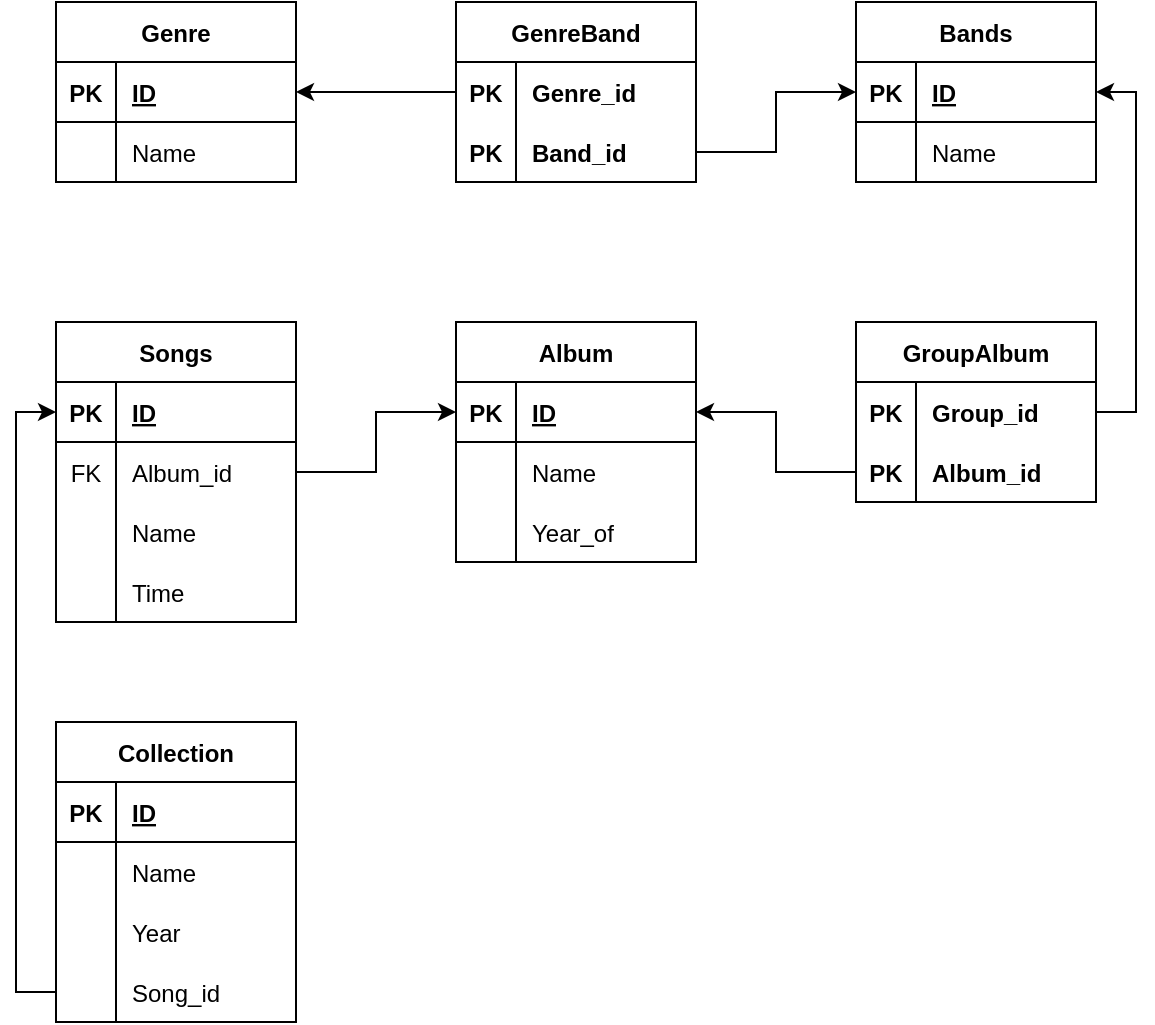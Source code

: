 <mxfile version="20.2.4" type="github">
  <diagram id="l0iuefv70OVA4eobAz2E" name="Страница 1">
    <mxGraphModel dx="1186" dy="719" grid="1" gridSize="10" guides="1" tooltips="1" connect="1" arrows="1" fold="1" page="1" pageScale="1" pageWidth="827" pageHeight="1169" math="0" shadow="0">
      <root>
        <mxCell id="0" />
        <mxCell id="1" parent="0" />
        <mxCell id="ydHX-FMQNErQ_iolHnqg-1" value="Genre" style="shape=table;startSize=30;container=1;collapsible=1;childLayout=tableLayout;fixedRows=1;rowLines=0;fontStyle=1;align=center;resizeLast=1;" parent="1" vertex="1">
          <mxGeometry x="100" y="80" width="120" height="90" as="geometry" />
        </mxCell>
        <mxCell id="ydHX-FMQNErQ_iolHnqg-2" value="" style="shape=tableRow;horizontal=0;startSize=0;swimlaneHead=0;swimlaneBody=0;fillColor=none;collapsible=0;dropTarget=0;points=[[0,0.5],[1,0.5]];portConstraint=eastwest;top=0;left=0;right=0;bottom=1;" parent="ydHX-FMQNErQ_iolHnqg-1" vertex="1">
          <mxGeometry y="30" width="120" height="30" as="geometry" />
        </mxCell>
        <mxCell id="ydHX-FMQNErQ_iolHnqg-3" value="PK" style="shape=partialRectangle;connectable=0;fillColor=none;top=0;left=0;bottom=0;right=0;fontStyle=1;overflow=hidden;" parent="ydHX-FMQNErQ_iolHnqg-2" vertex="1">
          <mxGeometry width="30" height="30" as="geometry">
            <mxRectangle width="30" height="30" as="alternateBounds" />
          </mxGeometry>
        </mxCell>
        <mxCell id="ydHX-FMQNErQ_iolHnqg-4" value="ID" style="shape=partialRectangle;connectable=0;fillColor=none;top=0;left=0;bottom=0;right=0;align=left;spacingLeft=6;fontStyle=5;overflow=hidden;" parent="ydHX-FMQNErQ_iolHnqg-2" vertex="1">
          <mxGeometry x="30" width="90" height="30" as="geometry">
            <mxRectangle width="90" height="30" as="alternateBounds" />
          </mxGeometry>
        </mxCell>
        <mxCell id="ydHX-FMQNErQ_iolHnqg-5" value="" style="shape=tableRow;horizontal=0;startSize=0;swimlaneHead=0;swimlaneBody=0;fillColor=none;collapsible=0;dropTarget=0;points=[[0,0.5],[1,0.5]];portConstraint=eastwest;top=0;left=0;right=0;bottom=0;" parent="ydHX-FMQNErQ_iolHnqg-1" vertex="1">
          <mxGeometry y="60" width="120" height="30" as="geometry" />
        </mxCell>
        <mxCell id="ydHX-FMQNErQ_iolHnqg-6" value="" style="shape=partialRectangle;connectable=0;fillColor=none;top=0;left=0;bottom=0;right=0;editable=1;overflow=hidden;" parent="ydHX-FMQNErQ_iolHnqg-5" vertex="1">
          <mxGeometry width="30" height="30" as="geometry">
            <mxRectangle width="30" height="30" as="alternateBounds" />
          </mxGeometry>
        </mxCell>
        <mxCell id="ydHX-FMQNErQ_iolHnqg-7" value="Name" style="shape=partialRectangle;connectable=0;fillColor=none;top=0;left=0;bottom=0;right=0;align=left;spacingLeft=6;overflow=hidden;" parent="ydHX-FMQNErQ_iolHnqg-5" vertex="1">
          <mxGeometry x="30" width="90" height="30" as="geometry">
            <mxRectangle width="90" height="30" as="alternateBounds" />
          </mxGeometry>
        </mxCell>
        <mxCell id="ydHX-FMQNErQ_iolHnqg-17" value="Bands" style="shape=table;startSize=30;container=1;collapsible=1;childLayout=tableLayout;fixedRows=1;rowLines=0;fontStyle=1;align=center;resizeLast=1;" parent="1" vertex="1">
          <mxGeometry x="500" y="80" width="120" height="90" as="geometry" />
        </mxCell>
        <mxCell id="ydHX-FMQNErQ_iolHnqg-18" value="" style="shape=tableRow;horizontal=0;startSize=0;swimlaneHead=0;swimlaneBody=0;fillColor=none;collapsible=0;dropTarget=0;points=[[0,0.5],[1,0.5]];portConstraint=eastwest;top=0;left=0;right=0;bottom=1;" parent="ydHX-FMQNErQ_iolHnqg-17" vertex="1">
          <mxGeometry y="30" width="120" height="30" as="geometry" />
        </mxCell>
        <mxCell id="ydHX-FMQNErQ_iolHnqg-19" value="PK" style="shape=partialRectangle;connectable=0;fillColor=none;top=0;left=0;bottom=0;right=0;fontStyle=1;overflow=hidden;" parent="ydHX-FMQNErQ_iolHnqg-18" vertex="1">
          <mxGeometry width="30" height="30" as="geometry">
            <mxRectangle width="30" height="30" as="alternateBounds" />
          </mxGeometry>
        </mxCell>
        <mxCell id="ydHX-FMQNErQ_iolHnqg-20" value="ID" style="shape=partialRectangle;connectable=0;fillColor=none;top=0;left=0;bottom=0;right=0;align=left;spacingLeft=6;fontStyle=5;overflow=hidden;" parent="ydHX-FMQNErQ_iolHnqg-18" vertex="1">
          <mxGeometry x="30" width="90" height="30" as="geometry">
            <mxRectangle width="90" height="30" as="alternateBounds" />
          </mxGeometry>
        </mxCell>
        <mxCell id="ydHX-FMQNErQ_iolHnqg-21" value="" style="shape=tableRow;horizontal=0;startSize=0;swimlaneHead=0;swimlaneBody=0;fillColor=none;collapsible=0;dropTarget=0;points=[[0,0.5],[1,0.5]];portConstraint=eastwest;top=0;left=0;right=0;bottom=0;" parent="ydHX-FMQNErQ_iolHnqg-17" vertex="1">
          <mxGeometry y="60" width="120" height="30" as="geometry" />
        </mxCell>
        <mxCell id="ydHX-FMQNErQ_iolHnqg-22" value="" style="shape=partialRectangle;connectable=0;fillColor=none;top=0;left=0;bottom=0;right=0;editable=1;overflow=hidden;" parent="ydHX-FMQNErQ_iolHnqg-21" vertex="1">
          <mxGeometry width="30" height="30" as="geometry">
            <mxRectangle width="30" height="30" as="alternateBounds" />
          </mxGeometry>
        </mxCell>
        <mxCell id="ydHX-FMQNErQ_iolHnqg-23" value="Name" style="shape=partialRectangle;connectable=0;fillColor=none;top=0;left=0;bottom=0;right=0;align=left;spacingLeft=6;overflow=hidden;" parent="ydHX-FMQNErQ_iolHnqg-21" vertex="1">
          <mxGeometry x="30" width="90" height="30" as="geometry">
            <mxRectangle width="90" height="30" as="alternateBounds" />
          </mxGeometry>
        </mxCell>
        <mxCell id="ydHX-FMQNErQ_iolHnqg-41" value="Album" style="shape=table;startSize=30;container=1;collapsible=1;childLayout=tableLayout;fixedRows=1;rowLines=0;fontStyle=1;align=center;resizeLast=1;" parent="1" vertex="1">
          <mxGeometry x="300" y="240" width="120" height="120" as="geometry" />
        </mxCell>
        <mxCell id="ydHX-FMQNErQ_iolHnqg-42" value="" style="shape=tableRow;horizontal=0;startSize=0;swimlaneHead=0;swimlaneBody=0;fillColor=none;collapsible=0;dropTarget=0;points=[[0,0.5],[1,0.5]];portConstraint=eastwest;top=0;left=0;right=0;bottom=1;" parent="ydHX-FMQNErQ_iolHnqg-41" vertex="1">
          <mxGeometry y="30" width="120" height="30" as="geometry" />
        </mxCell>
        <mxCell id="ydHX-FMQNErQ_iolHnqg-43" value="PK" style="shape=partialRectangle;connectable=0;fillColor=none;top=0;left=0;bottom=0;right=0;fontStyle=1;overflow=hidden;" parent="ydHX-FMQNErQ_iolHnqg-42" vertex="1">
          <mxGeometry width="30" height="30" as="geometry">
            <mxRectangle width="30" height="30" as="alternateBounds" />
          </mxGeometry>
        </mxCell>
        <mxCell id="ydHX-FMQNErQ_iolHnqg-44" value="ID" style="shape=partialRectangle;connectable=0;fillColor=none;top=0;left=0;bottom=0;right=0;align=left;spacingLeft=6;fontStyle=5;overflow=hidden;" parent="ydHX-FMQNErQ_iolHnqg-42" vertex="1">
          <mxGeometry x="30" width="90" height="30" as="geometry">
            <mxRectangle width="90" height="30" as="alternateBounds" />
          </mxGeometry>
        </mxCell>
        <mxCell id="ydHX-FMQNErQ_iolHnqg-48" value="" style="shape=tableRow;horizontal=0;startSize=0;swimlaneHead=0;swimlaneBody=0;fillColor=none;collapsible=0;dropTarget=0;points=[[0,0.5],[1,0.5]];portConstraint=eastwest;top=0;left=0;right=0;bottom=0;" parent="ydHX-FMQNErQ_iolHnqg-41" vertex="1">
          <mxGeometry y="60" width="120" height="30" as="geometry" />
        </mxCell>
        <mxCell id="ydHX-FMQNErQ_iolHnqg-49" value="" style="shape=partialRectangle;connectable=0;fillColor=none;top=0;left=0;bottom=0;right=0;editable=1;overflow=hidden;" parent="ydHX-FMQNErQ_iolHnqg-48" vertex="1">
          <mxGeometry width="30" height="30" as="geometry">
            <mxRectangle width="30" height="30" as="alternateBounds" />
          </mxGeometry>
        </mxCell>
        <mxCell id="ydHX-FMQNErQ_iolHnqg-50" value="Name" style="shape=partialRectangle;connectable=0;fillColor=none;top=0;left=0;bottom=0;right=0;align=left;spacingLeft=6;overflow=hidden;" parent="ydHX-FMQNErQ_iolHnqg-48" vertex="1">
          <mxGeometry x="30" width="90" height="30" as="geometry">
            <mxRectangle width="90" height="30" as="alternateBounds" />
          </mxGeometry>
        </mxCell>
        <mxCell id="ydHX-FMQNErQ_iolHnqg-51" value="" style="shape=tableRow;horizontal=0;startSize=0;swimlaneHead=0;swimlaneBody=0;fillColor=none;collapsible=0;dropTarget=0;points=[[0,0.5],[1,0.5]];portConstraint=eastwest;top=0;left=0;right=0;bottom=0;" parent="ydHX-FMQNErQ_iolHnqg-41" vertex="1">
          <mxGeometry y="90" width="120" height="30" as="geometry" />
        </mxCell>
        <mxCell id="ydHX-FMQNErQ_iolHnqg-52" value="" style="shape=partialRectangle;connectable=0;fillColor=none;top=0;left=0;bottom=0;right=0;editable=1;overflow=hidden;" parent="ydHX-FMQNErQ_iolHnqg-51" vertex="1">
          <mxGeometry width="30" height="30" as="geometry">
            <mxRectangle width="30" height="30" as="alternateBounds" />
          </mxGeometry>
        </mxCell>
        <mxCell id="ydHX-FMQNErQ_iolHnqg-53" value="Year_of" style="shape=partialRectangle;connectable=0;fillColor=none;top=0;left=0;bottom=0;right=0;align=left;spacingLeft=6;overflow=hidden;" parent="ydHX-FMQNErQ_iolHnqg-51" vertex="1">
          <mxGeometry x="30" width="90" height="30" as="geometry">
            <mxRectangle width="90" height="30" as="alternateBounds" />
          </mxGeometry>
        </mxCell>
        <mxCell id="bCSa903gJKRJftCzJ5z6-14" value="Songs" style="shape=table;startSize=30;container=1;collapsible=1;childLayout=tableLayout;fixedRows=1;rowLines=0;fontStyle=1;align=center;resizeLast=1;" vertex="1" parent="1">
          <mxGeometry x="100" y="240" width="120" height="150" as="geometry" />
        </mxCell>
        <mxCell id="bCSa903gJKRJftCzJ5z6-15" value="" style="shape=tableRow;horizontal=0;startSize=0;swimlaneHead=0;swimlaneBody=0;fillColor=none;collapsible=0;dropTarget=0;points=[[0,0.5],[1,0.5]];portConstraint=eastwest;top=0;left=0;right=0;bottom=1;" vertex="1" parent="bCSa903gJKRJftCzJ5z6-14">
          <mxGeometry y="30" width="120" height="30" as="geometry" />
        </mxCell>
        <mxCell id="bCSa903gJKRJftCzJ5z6-16" value="PK" style="shape=partialRectangle;connectable=0;fillColor=none;top=0;left=0;bottom=0;right=0;fontStyle=1;overflow=hidden;" vertex="1" parent="bCSa903gJKRJftCzJ5z6-15">
          <mxGeometry width="30" height="30" as="geometry">
            <mxRectangle width="30" height="30" as="alternateBounds" />
          </mxGeometry>
        </mxCell>
        <mxCell id="bCSa903gJKRJftCzJ5z6-17" value="ID" style="shape=partialRectangle;connectable=0;fillColor=none;top=0;left=0;bottom=0;right=0;align=left;spacingLeft=6;fontStyle=5;overflow=hidden;" vertex="1" parent="bCSa903gJKRJftCzJ5z6-15">
          <mxGeometry x="30" width="90" height="30" as="geometry">
            <mxRectangle width="90" height="30" as="alternateBounds" />
          </mxGeometry>
        </mxCell>
        <mxCell id="bCSa903gJKRJftCzJ5z6-18" value="" style="shape=tableRow;horizontal=0;startSize=0;swimlaneHead=0;swimlaneBody=0;fillColor=none;collapsible=0;dropTarget=0;points=[[0,0.5],[1,0.5]];portConstraint=eastwest;top=0;left=0;right=0;bottom=0;" vertex="1" parent="bCSa903gJKRJftCzJ5z6-14">
          <mxGeometry y="60" width="120" height="30" as="geometry" />
        </mxCell>
        <mxCell id="bCSa903gJKRJftCzJ5z6-19" value="FK" style="shape=partialRectangle;connectable=0;fillColor=none;top=0;left=0;bottom=0;right=0;editable=1;overflow=hidden;" vertex="1" parent="bCSa903gJKRJftCzJ5z6-18">
          <mxGeometry width="30" height="30" as="geometry">
            <mxRectangle width="30" height="30" as="alternateBounds" />
          </mxGeometry>
        </mxCell>
        <mxCell id="bCSa903gJKRJftCzJ5z6-20" value="Album_id" style="shape=partialRectangle;connectable=0;fillColor=none;top=0;left=0;bottom=0;right=0;align=left;spacingLeft=6;overflow=hidden;" vertex="1" parent="bCSa903gJKRJftCzJ5z6-18">
          <mxGeometry x="30" width="90" height="30" as="geometry">
            <mxRectangle width="90" height="30" as="alternateBounds" />
          </mxGeometry>
        </mxCell>
        <mxCell id="bCSa903gJKRJftCzJ5z6-21" value="" style="shape=tableRow;horizontal=0;startSize=0;swimlaneHead=0;swimlaneBody=0;fillColor=none;collapsible=0;dropTarget=0;points=[[0,0.5],[1,0.5]];portConstraint=eastwest;top=0;left=0;right=0;bottom=0;" vertex="1" parent="bCSa903gJKRJftCzJ5z6-14">
          <mxGeometry y="90" width="120" height="30" as="geometry" />
        </mxCell>
        <mxCell id="bCSa903gJKRJftCzJ5z6-22" value="" style="shape=partialRectangle;connectable=0;fillColor=none;top=0;left=0;bottom=0;right=0;editable=1;overflow=hidden;" vertex="1" parent="bCSa903gJKRJftCzJ5z6-21">
          <mxGeometry width="30" height="30" as="geometry">
            <mxRectangle width="30" height="30" as="alternateBounds" />
          </mxGeometry>
        </mxCell>
        <mxCell id="bCSa903gJKRJftCzJ5z6-23" value="Name" style="shape=partialRectangle;connectable=0;fillColor=none;top=0;left=0;bottom=0;right=0;align=left;spacingLeft=6;overflow=hidden;" vertex="1" parent="bCSa903gJKRJftCzJ5z6-21">
          <mxGeometry x="30" width="90" height="30" as="geometry">
            <mxRectangle width="90" height="30" as="alternateBounds" />
          </mxGeometry>
        </mxCell>
        <mxCell id="bCSa903gJKRJftCzJ5z6-24" value="" style="shape=tableRow;horizontal=0;startSize=0;swimlaneHead=0;swimlaneBody=0;fillColor=none;collapsible=0;dropTarget=0;points=[[0,0.5],[1,0.5]];portConstraint=eastwest;top=0;left=0;right=0;bottom=0;" vertex="1" parent="bCSa903gJKRJftCzJ5z6-14">
          <mxGeometry y="120" width="120" height="30" as="geometry" />
        </mxCell>
        <mxCell id="bCSa903gJKRJftCzJ5z6-25" value="" style="shape=partialRectangle;connectable=0;fillColor=none;top=0;left=0;bottom=0;right=0;editable=1;overflow=hidden;" vertex="1" parent="bCSa903gJKRJftCzJ5z6-24">
          <mxGeometry width="30" height="30" as="geometry">
            <mxRectangle width="30" height="30" as="alternateBounds" />
          </mxGeometry>
        </mxCell>
        <mxCell id="bCSa903gJKRJftCzJ5z6-26" value="Time" style="shape=partialRectangle;connectable=0;fillColor=none;top=0;left=0;bottom=0;right=0;align=left;spacingLeft=6;overflow=hidden;" vertex="1" parent="bCSa903gJKRJftCzJ5z6-24">
          <mxGeometry x="30" width="90" height="30" as="geometry">
            <mxRectangle width="90" height="30" as="alternateBounds" />
          </mxGeometry>
        </mxCell>
        <mxCell id="bCSa903gJKRJftCzJ5z6-28" value="GenreBand" style="shape=table;startSize=30;container=1;collapsible=1;childLayout=tableLayout;fixedRows=1;rowLines=0;fontStyle=1;align=center;resizeLast=1;" vertex="1" parent="1">
          <mxGeometry x="300" y="80" width="120" height="90" as="geometry" />
        </mxCell>
        <mxCell id="bCSa903gJKRJftCzJ5z6-32" value="" style="shape=tableRow;horizontal=0;startSize=0;swimlaneHead=0;swimlaneBody=0;fillColor=none;collapsible=0;dropTarget=0;points=[[0,0.5],[1,0.5]];portConstraint=eastwest;top=0;left=0;right=0;bottom=0;" vertex="1" parent="bCSa903gJKRJftCzJ5z6-28">
          <mxGeometry y="30" width="120" height="30" as="geometry" />
        </mxCell>
        <mxCell id="bCSa903gJKRJftCzJ5z6-33" value="PK" style="shape=partialRectangle;connectable=0;fillColor=none;top=0;left=0;bottom=0;right=0;editable=1;overflow=hidden;fontStyle=1" vertex="1" parent="bCSa903gJKRJftCzJ5z6-32">
          <mxGeometry width="30" height="30" as="geometry">
            <mxRectangle width="30" height="30" as="alternateBounds" />
          </mxGeometry>
        </mxCell>
        <mxCell id="bCSa903gJKRJftCzJ5z6-34" value="Genre_id" style="shape=partialRectangle;connectable=0;fillColor=none;top=0;left=0;bottom=0;right=0;align=left;spacingLeft=6;overflow=hidden;fontStyle=1" vertex="1" parent="bCSa903gJKRJftCzJ5z6-32">
          <mxGeometry x="30" width="90" height="30" as="geometry">
            <mxRectangle width="90" height="30" as="alternateBounds" />
          </mxGeometry>
        </mxCell>
        <mxCell id="bCSa903gJKRJftCzJ5z6-35" value="" style="shape=tableRow;horizontal=0;startSize=0;swimlaneHead=0;swimlaneBody=0;fillColor=none;collapsible=0;dropTarget=0;points=[[0,0.5],[1,0.5]];portConstraint=eastwest;top=0;left=0;right=0;bottom=0;" vertex="1" parent="bCSa903gJKRJftCzJ5z6-28">
          <mxGeometry y="60" width="120" height="30" as="geometry" />
        </mxCell>
        <mxCell id="bCSa903gJKRJftCzJ5z6-36" value="PK" style="shape=partialRectangle;connectable=0;fillColor=none;top=0;left=0;bottom=0;right=0;editable=1;overflow=hidden;fontStyle=1" vertex="1" parent="bCSa903gJKRJftCzJ5z6-35">
          <mxGeometry width="30" height="30" as="geometry">
            <mxRectangle width="30" height="30" as="alternateBounds" />
          </mxGeometry>
        </mxCell>
        <mxCell id="bCSa903gJKRJftCzJ5z6-37" value="Band_id" style="shape=partialRectangle;connectable=0;fillColor=none;top=0;left=0;bottom=0;right=0;align=left;spacingLeft=6;overflow=hidden;fontStyle=1" vertex="1" parent="bCSa903gJKRJftCzJ5z6-35">
          <mxGeometry x="30" width="90" height="30" as="geometry">
            <mxRectangle width="90" height="30" as="alternateBounds" />
          </mxGeometry>
        </mxCell>
        <mxCell id="bCSa903gJKRJftCzJ5z6-43" value="GroupAlbum" style="shape=table;startSize=30;container=1;collapsible=1;childLayout=tableLayout;fixedRows=1;rowLines=0;fontStyle=1;align=center;resizeLast=1;" vertex="1" parent="1">
          <mxGeometry x="500" y="240" width="120" height="90" as="geometry" />
        </mxCell>
        <mxCell id="bCSa903gJKRJftCzJ5z6-47" value="" style="shape=tableRow;horizontal=0;startSize=0;swimlaneHead=0;swimlaneBody=0;fillColor=none;collapsible=0;dropTarget=0;points=[[0,0.5],[1,0.5]];portConstraint=eastwest;top=0;left=0;right=0;bottom=0;" vertex="1" parent="bCSa903gJKRJftCzJ5z6-43">
          <mxGeometry y="30" width="120" height="30" as="geometry" />
        </mxCell>
        <mxCell id="bCSa903gJKRJftCzJ5z6-48" value="PK" style="shape=partialRectangle;connectable=0;fillColor=none;top=0;left=0;bottom=0;right=0;editable=1;overflow=hidden;fontStyle=1" vertex="1" parent="bCSa903gJKRJftCzJ5z6-47">
          <mxGeometry width="30" height="30" as="geometry">
            <mxRectangle width="30" height="30" as="alternateBounds" />
          </mxGeometry>
        </mxCell>
        <mxCell id="bCSa903gJKRJftCzJ5z6-49" value="Group_id" style="shape=partialRectangle;connectable=0;fillColor=none;top=0;left=0;bottom=0;right=0;align=left;spacingLeft=6;overflow=hidden;fontStyle=1" vertex="1" parent="bCSa903gJKRJftCzJ5z6-47">
          <mxGeometry x="30" width="90" height="30" as="geometry">
            <mxRectangle width="90" height="30" as="alternateBounds" />
          </mxGeometry>
        </mxCell>
        <mxCell id="bCSa903gJKRJftCzJ5z6-44" value="" style="shape=tableRow;horizontal=0;startSize=0;swimlaneHead=0;swimlaneBody=0;fillColor=none;collapsible=0;dropTarget=0;points=[[0,0.5],[1,0.5]];portConstraint=eastwest;top=0;left=0;right=0;bottom=0;" vertex="1" parent="bCSa903gJKRJftCzJ5z6-43">
          <mxGeometry y="60" width="120" height="30" as="geometry" />
        </mxCell>
        <mxCell id="bCSa903gJKRJftCzJ5z6-45" value="PK" style="shape=partialRectangle;connectable=0;fillColor=none;top=0;left=0;bottom=0;right=0;editable=1;overflow=hidden;fontStyle=1" vertex="1" parent="bCSa903gJKRJftCzJ5z6-44">
          <mxGeometry width="30" height="30" as="geometry">
            <mxRectangle width="30" height="30" as="alternateBounds" />
          </mxGeometry>
        </mxCell>
        <mxCell id="bCSa903gJKRJftCzJ5z6-46" value="Album_id" style="shape=partialRectangle;connectable=0;fillColor=none;top=0;left=0;bottom=0;right=0;align=left;spacingLeft=6;overflow=hidden;fontStyle=1" vertex="1" parent="bCSa903gJKRJftCzJ5z6-44">
          <mxGeometry x="30" width="90" height="30" as="geometry">
            <mxRectangle width="90" height="30" as="alternateBounds" />
          </mxGeometry>
        </mxCell>
        <mxCell id="bCSa903gJKRJftCzJ5z6-51" style="edgeStyle=orthogonalEdgeStyle;rounded=0;orthogonalLoop=1;jettySize=auto;html=1;exitX=1;exitY=0.5;exitDx=0;exitDy=0;entryX=0;entryY=0.5;entryDx=0;entryDy=0;" edge="1" parent="1" source="bCSa903gJKRJftCzJ5z6-18" target="ydHX-FMQNErQ_iolHnqg-42">
          <mxGeometry relative="1" as="geometry" />
        </mxCell>
        <mxCell id="bCSa903gJKRJftCzJ5z6-54" value="Collection" style="shape=table;startSize=30;container=1;collapsible=1;childLayout=tableLayout;fixedRows=1;rowLines=0;fontStyle=1;align=center;resizeLast=1;" vertex="1" parent="1">
          <mxGeometry x="100" y="440" width="120" height="150" as="geometry" />
        </mxCell>
        <mxCell id="bCSa903gJKRJftCzJ5z6-55" value="" style="shape=tableRow;horizontal=0;startSize=0;swimlaneHead=0;swimlaneBody=0;fillColor=none;collapsible=0;dropTarget=0;points=[[0,0.5],[1,0.5]];portConstraint=eastwest;top=0;left=0;right=0;bottom=1;" vertex="1" parent="bCSa903gJKRJftCzJ5z6-54">
          <mxGeometry y="30" width="120" height="30" as="geometry" />
        </mxCell>
        <mxCell id="bCSa903gJKRJftCzJ5z6-56" value="PK" style="shape=partialRectangle;connectable=0;fillColor=none;top=0;left=0;bottom=0;right=0;fontStyle=1;overflow=hidden;" vertex="1" parent="bCSa903gJKRJftCzJ5z6-55">
          <mxGeometry width="30" height="30" as="geometry">
            <mxRectangle width="30" height="30" as="alternateBounds" />
          </mxGeometry>
        </mxCell>
        <mxCell id="bCSa903gJKRJftCzJ5z6-57" value="ID" style="shape=partialRectangle;connectable=0;fillColor=none;top=0;left=0;bottom=0;right=0;align=left;spacingLeft=6;fontStyle=5;overflow=hidden;" vertex="1" parent="bCSa903gJKRJftCzJ5z6-55">
          <mxGeometry x="30" width="90" height="30" as="geometry">
            <mxRectangle width="90" height="30" as="alternateBounds" />
          </mxGeometry>
        </mxCell>
        <mxCell id="bCSa903gJKRJftCzJ5z6-58" value="" style="shape=tableRow;horizontal=0;startSize=0;swimlaneHead=0;swimlaneBody=0;fillColor=none;collapsible=0;dropTarget=0;points=[[0,0.5],[1,0.5]];portConstraint=eastwest;top=0;left=0;right=0;bottom=0;" vertex="1" parent="bCSa903gJKRJftCzJ5z6-54">
          <mxGeometry y="60" width="120" height="30" as="geometry" />
        </mxCell>
        <mxCell id="bCSa903gJKRJftCzJ5z6-59" value="" style="shape=partialRectangle;connectable=0;fillColor=none;top=0;left=0;bottom=0;right=0;editable=1;overflow=hidden;" vertex="1" parent="bCSa903gJKRJftCzJ5z6-58">
          <mxGeometry width="30" height="30" as="geometry">
            <mxRectangle width="30" height="30" as="alternateBounds" />
          </mxGeometry>
        </mxCell>
        <mxCell id="bCSa903gJKRJftCzJ5z6-60" value="Name" style="shape=partialRectangle;connectable=0;fillColor=none;top=0;left=0;bottom=0;right=0;align=left;spacingLeft=6;overflow=hidden;" vertex="1" parent="bCSa903gJKRJftCzJ5z6-58">
          <mxGeometry x="30" width="90" height="30" as="geometry">
            <mxRectangle width="90" height="30" as="alternateBounds" />
          </mxGeometry>
        </mxCell>
        <mxCell id="bCSa903gJKRJftCzJ5z6-61" value="" style="shape=tableRow;horizontal=0;startSize=0;swimlaneHead=0;swimlaneBody=0;fillColor=none;collapsible=0;dropTarget=0;points=[[0,0.5],[1,0.5]];portConstraint=eastwest;top=0;left=0;right=0;bottom=0;" vertex="1" parent="bCSa903gJKRJftCzJ5z6-54">
          <mxGeometry y="90" width="120" height="30" as="geometry" />
        </mxCell>
        <mxCell id="bCSa903gJKRJftCzJ5z6-62" value="" style="shape=partialRectangle;connectable=0;fillColor=none;top=0;left=0;bottom=0;right=0;editable=1;overflow=hidden;" vertex="1" parent="bCSa903gJKRJftCzJ5z6-61">
          <mxGeometry width="30" height="30" as="geometry">
            <mxRectangle width="30" height="30" as="alternateBounds" />
          </mxGeometry>
        </mxCell>
        <mxCell id="bCSa903gJKRJftCzJ5z6-63" value="Year" style="shape=partialRectangle;connectable=0;fillColor=none;top=0;left=0;bottom=0;right=0;align=left;spacingLeft=6;overflow=hidden;" vertex="1" parent="bCSa903gJKRJftCzJ5z6-61">
          <mxGeometry x="30" width="90" height="30" as="geometry">
            <mxRectangle width="90" height="30" as="alternateBounds" />
          </mxGeometry>
        </mxCell>
        <mxCell id="bCSa903gJKRJftCzJ5z6-64" value="" style="shape=tableRow;horizontal=0;startSize=0;swimlaneHead=0;swimlaneBody=0;fillColor=none;collapsible=0;dropTarget=0;points=[[0,0.5],[1,0.5]];portConstraint=eastwest;top=0;left=0;right=0;bottom=0;" vertex="1" parent="bCSa903gJKRJftCzJ5z6-54">
          <mxGeometry y="120" width="120" height="30" as="geometry" />
        </mxCell>
        <mxCell id="bCSa903gJKRJftCzJ5z6-65" value="" style="shape=partialRectangle;connectable=0;fillColor=none;top=0;left=0;bottom=0;right=0;editable=1;overflow=hidden;" vertex="1" parent="bCSa903gJKRJftCzJ5z6-64">
          <mxGeometry width="30" height="30" as="geometry">
            <mxRectangle width="30" height="30" as="alternateBounds" />
          </mxGeometry>
        </mxCell>
        <mxCell id="bCSa903gJKRJftCzJ5z6-66" value="Song_id" style="shape=partialRectangle;connectable=0;fillColor=none;top=0;left=0;bottom=0;right=0;align=left;spacingLeft=6;overflow=hidden;" vertex="1" parent="bCSa903gJKRJftCzJ5z6-64">
          <mxGeometry x="30" width="90" height="30" as="geometry">
            <mxRectangle width="90" height="30" as="alternateBounds" />
          </mxGeometry>
        </mxCell>
        <mxCell id="bCSa903gJKRJftCzJ5z6-67" style="edgeStyle=orthogonalEdgeStyle;rounded=0;orthogonalLoop=1;jettySize=auto;html=1;exitX=0;exitY=0.5;exitDx=0;exitDy=0;entryX=1;entryY=0.5;entryDx=0;entryDy=0;" edge="1" parent="1" source="bCSa903gJKRJftCzJ5z6-32" target="ydHX-FMQNErQ_iolHnqg-2">
          <mxGeometry relative="1" as="geometry" />
        </mxCell>
        <mxCell id="bCSa903gJKRJftCzJ5z6-68" style="edgeStyle=orthogonalEdgeStyle;rounded=0;orthogonalLoop=1;jettySize=auto;html=1;exitX=1;exitY=0.5;exitDx=0;exitDy=0;entryX=0;entryY=0.5;entryDx=0;entryDy=0;" edge="1" parent="1" source="bCSa903gJKRJftCzJ5z6-35" target="ydHX-FMQNErQ_iolHnqg-18">
          <mxGeometry relative="1" as="geometry" />
        </mxCell>
        <mxCell id="bCSa903gJKRJftCzJ5z6-69" style="edgeStyle=orthogonalEdgeStyle;rounded=0;orthogonalLoop=1;jettySize=auto;html=1;exitX=1;exitY=0.5;exitDx=0;exitDy=0;entryX=1;entryY=0.5;entryDx=0;entryDy=0;" edge="1" parent="1" source="bCSa903gJKRJftCzJ5z6-47" target="ydHX-FMQNErQ_iolHnqg-18">
          <mxGeometry relative="1" as="geometry" />
        </mxCell>
        <mxCell id="bCSa903gJKRJftCzJ5z6-70" style="edgeStyle=orthogonalEdgeStyle;rounded=0;orthogonalLoop=1;jettySize=auto;html=1;exitX=0;exitY=0.5;exitDx=0;exitDy=0;entryX=1;entryY=0.5;entryDx=0;entryDy=0;" edge="1" parent="1" source="bCSa903gJKRJftCzJ5z6-44" target="ydHX-FMQNErQ_iolHnqg-42">
          <mxGeometry relative="1" as="geometry" />
        </mxCell>
        <mxCell id="bCSa903gJKRJftCzJ5z6-72" style="edgeStyle=orthogonalEdgeStyle;rounded=0;orthogonalLoop=1;jettySize=auto;html=1;exitX=0;exitY=0.5;exitDx=0;exitDy=0;entryX=0;entryY=0.5;entryDx=0;entryDy=0;" edge="1" parent="1" source="bCSa903gJKRJftCzJ5z6-64" target="bCSa903gJKRJftCzJ5z6-15">
          <mxGeometry relative="1" as="geometry" />
        </mxCell>
      </root>
    </mxGraphModel>
  </diagram>
</mxfile>
